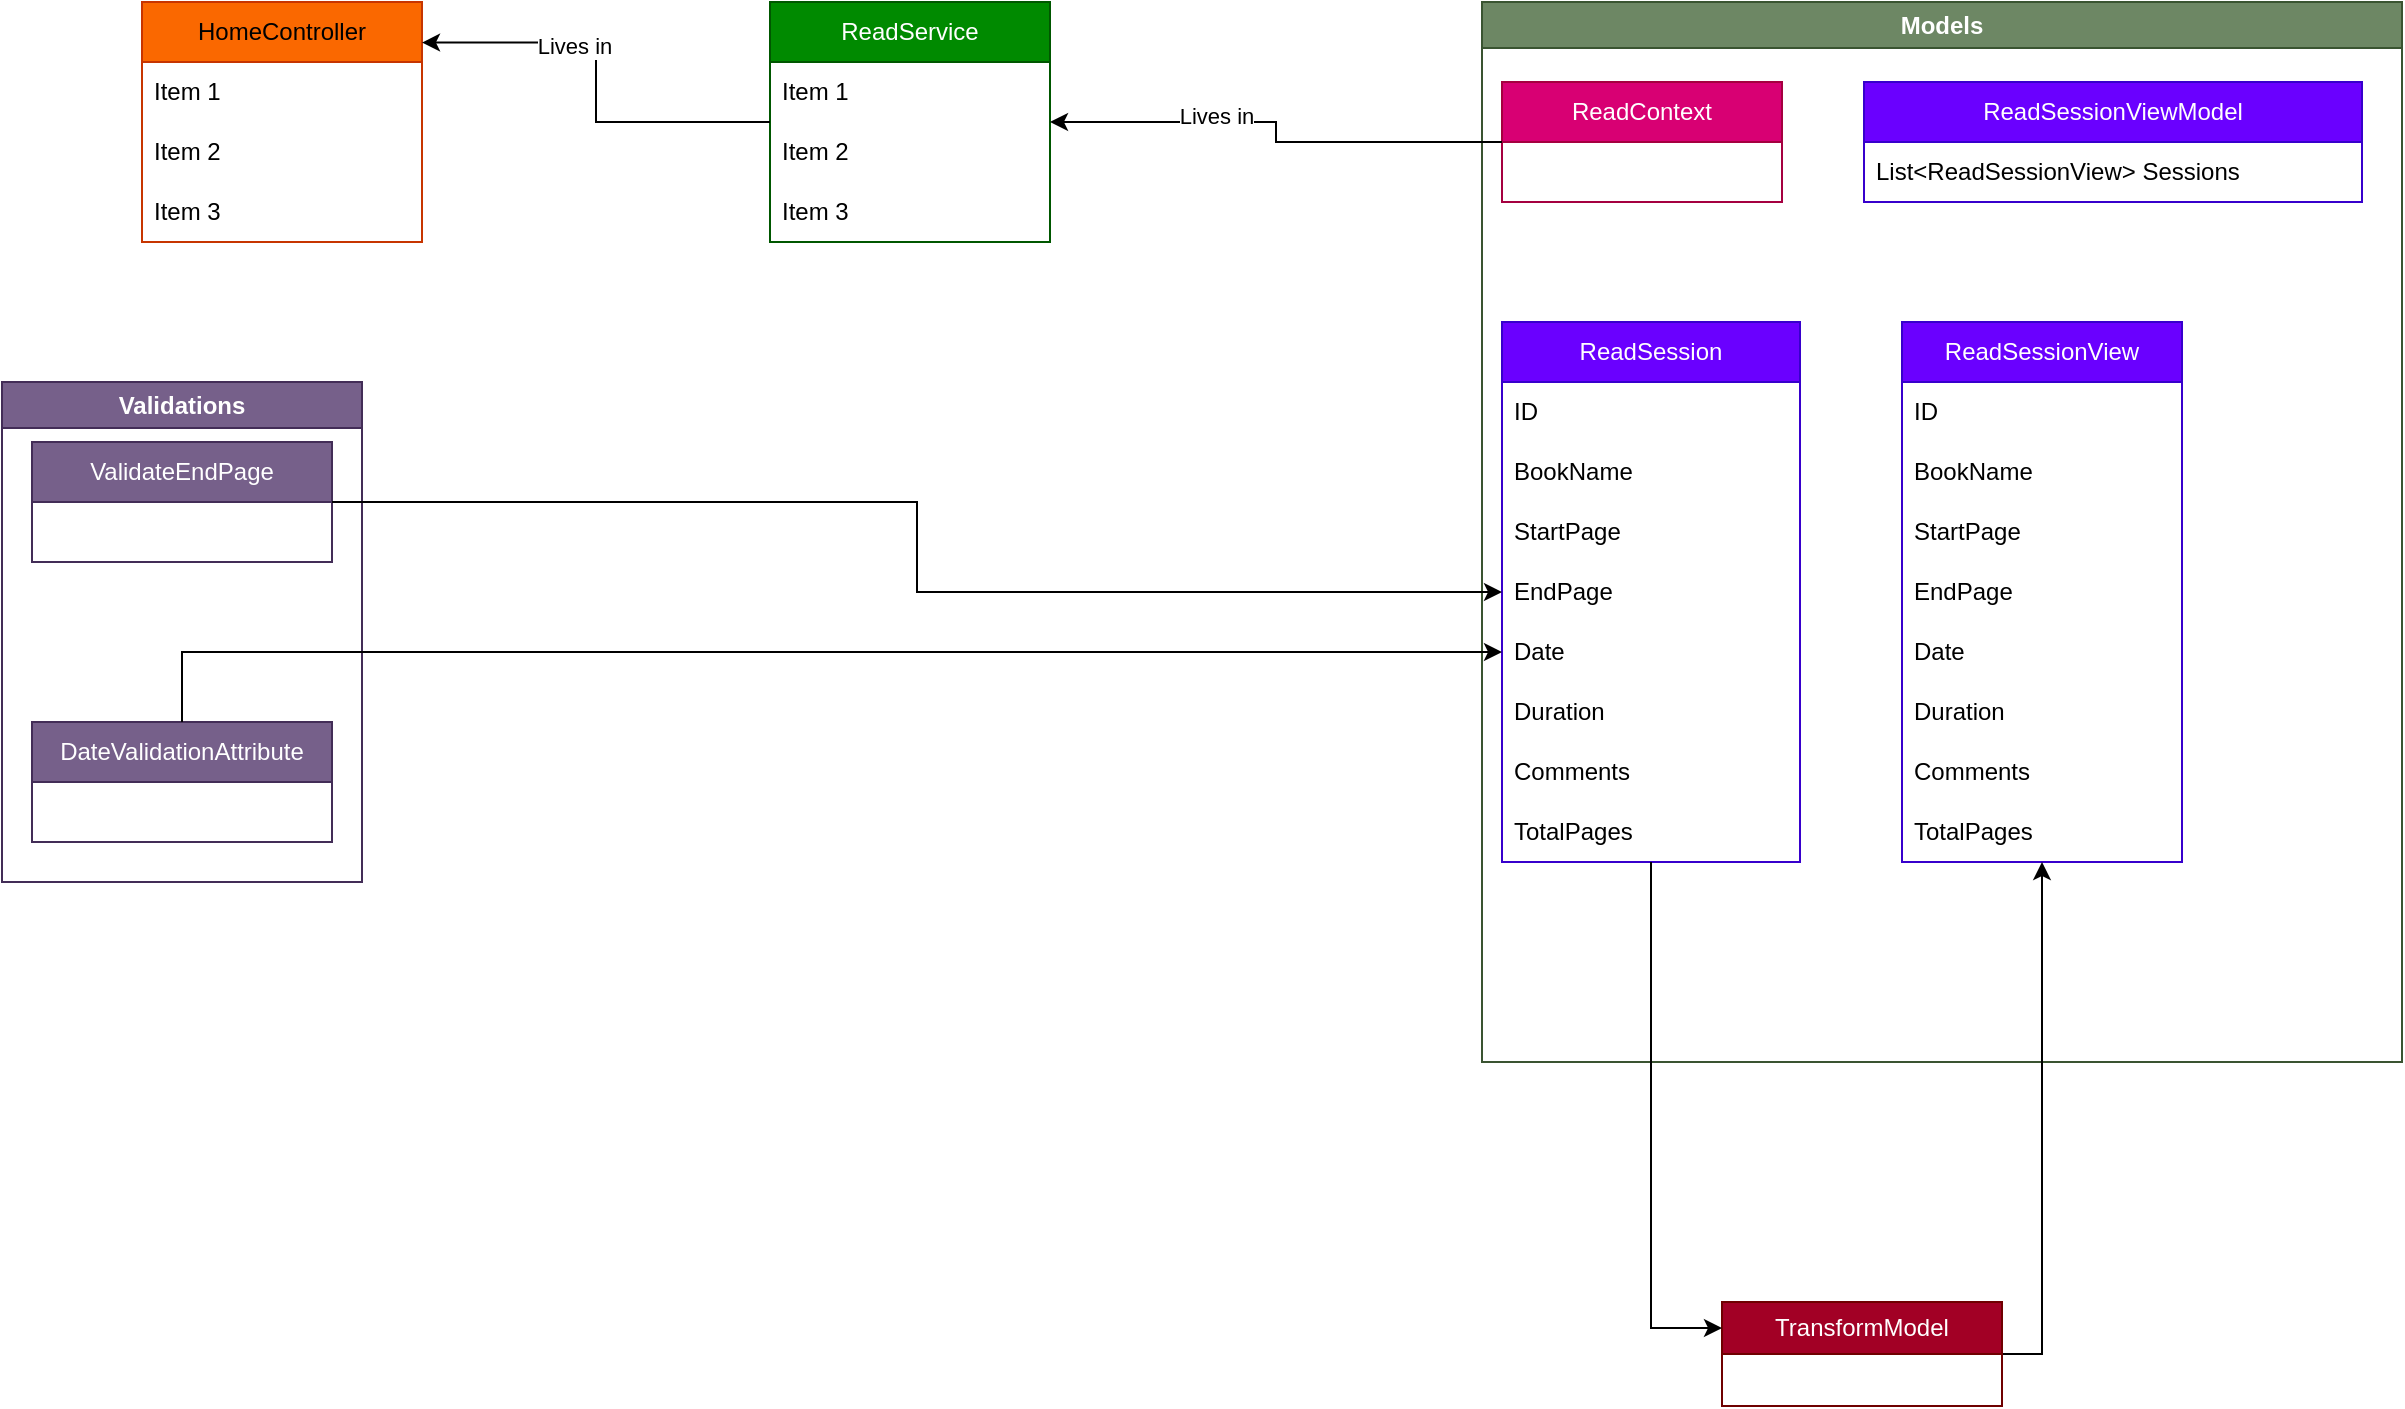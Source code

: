 <mxfile version="23.0.2" type="device">
  <diagram name="Sayfa -1" id="rJlIwd8TCUFAV7Fny5Pw">
    <mxGraphModel dx="1863" dy="606" grid="1" gridSize="10" guides="1" tooltips="1" connect="1" arrows="1" fold="1" page="1" pageScale="1" pageWidth="827" pageHeight="1169" math="0" shadow="0">
      <root>
        <mxCell id="0" />
        <mxCell id="1" parent="0" />
        <mxCell id="OXQbPbZ1G9C3Crr-hBTL-1" value="HomeController" style="swimlane;fontStyle=0;childLayout=stackLayout;horizontal=1;startSize=30;horizontalStack=0;resizeParent=1;resizeParentMax=0;resizeLast=0;collapsible=1;marginBottom=0;whiteSpace=wrap;html=1;fillColor=#fa6800;fontColor=#000000;strokeColor=#C73500;" parent="1" vertex="1">
          <mxGeometry x="30" width="140" height="120" as="geometry" />
        </mxCell>
        <mxCell id="OXQbPbZ1G9C3Crr-hBTL-2" value="Item 1" style="text;strokeColor=none;fillColor=none;align=left;verticalAlign=middle;spacingLeft=4;spacingRight=4;overflow=hidden;points=[[0,0.5],[1,0.5]];portConstraint=eastwest;rotatable=0;whiteSpace=wrap;html=1;" parent="OXQbPbZ1G9C3Crr-hBTL-1" vertex="1">
          <mxGeometry y="30" width="140" height="30" as="geometry" />
        </mxCell>
        <mxCell id="OXQbPbZ1G9C3Crr-hBTL-3" value="Item 2" style="text;strokeColor=none;fillColor=none;align=left;verticalAlign=middle;spacingLeft=4;spacingRight=4;overflow=hidden;points=[[0,0.5],[1,0.5]];portConstraint=eastwest;rotatable=0;whiteSpace=wrap;html=1;" parent="OXQbPbZ1G9C3Crr-hBTL-1" vertex="1">
          <mxGeometry y="60" width="140" height="30" as="geometry" />
        </mxCell>
        <mxCell id="OXQbPbZ1G9C3Crr-hBTL-4" value="Item 3" style="text;strokeColor=none;fillColor=none;align=left;verticalAlign=middle;spacingLeft=4;spacingRight=4;overflow=hidden;points=[[0,0.5],[1,0.5]];portConstraint=eastwest;rotatable=0;whiteSpace=wrap;html=1;" parent="OXQbPbZ1G9C3Crr-hBTL-1" vertex="1">
          <mxGeometry y="90" width="140" height="30" as="geometry" />
        </mxCell>
        <mxCell id="OXQbPbZ1G9C3Crr-hBTL-33" value="Models&lt;br&gt;" style="swimlane;whiteSpace=wrap;html=1;fillColor=#6d8764;fontColor=#ffffff;strokeColor=#3A5431;" parent="1" vertex="1">
          <mxGeometry x="700" width="460" height="530" as="geometry" />
        </mxCell>
        <mxCell id="OXQbPbZ1G9C3Crr-hBTL-17" value="ReadSessionViewModel" style="swimlane;fontStyle=0;childLayout=stackLayout;horizontal=1;startSize=30;horizontalStack=0;resizeParent=1;resizeParentMax=0;resizeLast=0;collapsible=1;marginBottom=0;whiteSpace=wrap;html=1;fillColor=#6a00ff;fontColor=#ffffff;strokeColor=#3700CC;" parent="OXQbPbZ1G9C3Crr-hBTL-33" vertex="1">
          <mxGeometry x="191" y="40" width="249" height="60" as="geometry" />
        </mxCell>
        <mxCell id="OXQbPbZ1G9C3Crr-hBTL-18" value="List&amp;lt;ReadSessionView&amp;gt; Sessions" style="text;strokeColor=none;fillColor=none;align=left;verticalAlign=middle;spacingLeft=4;spacingRight=4;overflow=hidden;points=[[0,0.5],[1,0.5]];portConstraint=eastwest;rotatable=0;whiteSpace=wrap;html=1;" parent="OXQbPbZ1G9C3Crr-hBTL-17" vertex="1">
          <mxGeometry y="30" width="249" height="30" as="geometry" />
        </mxCell>
        <mxCell id="OXQbPbZ1G9C3Crr-hBTL-9" value="ReadSession" style="swimlane;fontStyle=0;childLayout=stackLayout;horizontal=1;startSize=30;horizontalStack=0;resizeParent=1;resizeParentMax=0;resizeLast=0;collapsible=1;marginBottom=0;whiteSpace=wrap;html=1;fillColor=#6a00ff;fontColor=#ffffff;strokeColor=#3700CC;" parent="OXQbPbZ1G9C3Crr-hBTL-33" vertex="1">
          <mxGeometry x="10" y="160" width="149" height="270" as="geometry" />
        </mxCell>
        <mxCell id="OXQbPbZ1G9C3Crr-hBTL-10" value="ID" style="text;strokeColor=none;fillColor=none;align=left;verticalAlign=middle;spacingLeft=4;spacingRight=4;overflow=hidden;points=[[0,0.5],[1,0.5]];portConstraint=eastwest;rotatable=0;whiteSpace=wrap;html=1;" parent="OXQbPbZ1G9C3Crr-hBTL-9" vertex="1">
          <mxGeometry y="30" width="149" height="30" as="geometry" />
        </mxCell>
        <mxCell id="OXQbPbZ1G9C3Crr-hBTL-11" value="BookName" style="text;strokeColor=none;fillColor=none;align=left;verticalAlign=middle;spacingLeft=4;spacingRight=4;overflow=hidden;points=[[0,0.5],[1,0.5]];portConstraint=eastwest;rotatable=0;whiteSpace=wrap;html=1;" parent="OXQbPbZ1G9C3Crr-hBTL-9" vertex="1">
          <mxGeometry y="60" width="149" height="30" as="geometry" />
        </mxCell>
        <mxCell id="OXQbPbZ1G9C3Crr-hBTL-12" value="StartPage" style="text;strokeColor=none;fillColor=none;align=left;verticalAlign=middle;spacingLeft=4;spacingRight=4;overflow=hidden;points=[[0,0.5],[1,0.5]];portConstraint=eastwest;rotatable=0;whiteSpace=wrap;html=1;" parent="OXQbPbZ1G9C3Crr-hBTL-9" vertex="1">
          <mxGeometry y="90" width="149" height="30" as="geometry" />
        </mxCell>
        <mxCell id="OXQbPbZ1G9C3Crr-hBTL-15" value="EndPage" style="text;strokeColor=none;fillColor=none;align=left;verticalAlign=middle;spacingLeft=4;spacingRight=4;overflow=hidden;points=[[0,0.5],[1,0.5]];portConstraint=eastwest;rotatable=0;whiteSpace=wrap;html=1;" parent="OXQbPbZ1G9C3Crr-hBTL-9" vertex="1">
          <mxGeometry y="120" width="149" height="30" as="geometry" />
        </mxCell>
        <mxCell id="OXQbPbZ1G9C3Crr-hBTL-44" value="Date" style="text;strokeColor=none;fillColor=none;align=left;verticalAlign=middle;spacingLeft=4;spacingRight=4;overflow=hidden;points=[[0,0.5],[1,0.5]];portConstraint=eastwest;rotatable=0;whiteSpace=wrap;html=1;" parent="OXQbPbZ1G9C3Crr-hBTL-9" vertex="1">
          <mxGeometry y="150" width="149" height="30" as="geometry" />
        </mxCell>
        <mxCell id="OXQbPbZ1G9C3Crr-hBTL-45" value="Duration" style="text;strokeColor=none;fillColor=none;align=left;verticalAlign=middle;spacingLeft=4;spacingRight=4;overflow=hidden;points=[[0,0.5],[1,0.5]];portConstraint=eastwest;rotatable=0;whiteSpace=wrap;html=1;" parent="OXQbPbZ1G9C3Crr-hBTL-9" vertex="1">
          <mxGeometry y="180" width="149" height="30" as="geometry" />
        </mxCell>
        <mxCell id="OXQbPbZ1G9C3Crr-hBTL-46" value="Comments" style="text;strokeColor=none;fillColor=none;align=left;verticalAlign=middle;spacingLeft=4;spacingRight=4;overflow=hidden;points=[[0,0.5],[1,0.5]];portConstraint=eastwest;rotatable=0;whiteSpace=wrap;html=1;" parent="OXQbPbZ1G9C3Crr-hBTL-9" vertex="1">
          <mxGeometry y="210" width="149" height="30" as="geometry" />
        </mxCell>
        <mxCell id="OXQbPbZ1G9C3Crr-hBTL-47" value="TotalPages" style="text;strokeColor=none;fillColor=none;align=left;verticalAlign=middle;spacingLeft=4;spacingRight=4;overflow=hidden;points=[[0,0.5],[1,0.5]];portConstraint=eastwest;rotatable=0;whiteSpace=wrap;html=1;" parent="OXQbPbZ1G9C3Crr-hBTL-9" vertex="1">
          <mxGeometry y="240" width="149" height="30" as="geometry" />
        </mxCell>
        <mxCell id="OXQbPbZ1G9C3Crr-hBTL-21" value="ReadContext" style="swimlane;fontStyle=0;childLayout=stackLayout;horizontal=1;startSize=30;horizontalStack=0;resizeParent=1;resizeParentMax=0;resizeLast=0;collapsible=1;marginBottom=0;whiteSpace=wrap;html=1;fillColor=#d80073;fontColor=#ffffff;strokeColor=#A50040;" parent="OXQbPbZ1G9C3Crr-hBTL-33" vertex="1">
          <mxGeometry x="10" y="40" width="140" height="60" as="geometry" />
        </mxCell>
        <mxCell id="OXQbPbZ1G9C3Crr-hBTL-13" value="ReadSessionView" style="swimlane;fontStyle=0;childLayout=stackLayout;horizontal=1;startSize=30;horizontalStack=0;resizeParent=1;resizeParentMax=0;resizeLast=0;collapsible=1;marginBottom=0;whiteSpace=wrap;html=1;fillColor=#6a00ff;fontColor=#ffffff;strokeColor=#3700CC;" parent="OXQbPbZ1G9C3Crr-hBTL-33" vertex="1">
          <mxGeometry x="210" y="160" width="140" height="270" as="geometry" />
        </mxCell>
        <mxCell id="OXQbPbZ1G9C3Crr-hBTL-57" value="ID" style="text;strokeColor=none;fillColor=none;align=left;verticalAlign=middle;spacingLeft=4;spacingRight=4;overflow=hidden;points=[[0,0.5],[1,0.5]];portConstraint=eastwest;rotatable=0;whiteSpace=wrap;html=1;" parent="OXQbPbZ1G9C3Crr-hBTL-13" vertex="1">
          <mxGeometry y="30" width="140" height="30" as="geometry" />
        </mxCell>
        <mxCell id="OXQbPbZ1G9C3Crr-hBTL-72" value="BookName" style="text;strokeColor=none;fillColor=none;align=left;verticalAlign=middle;spacingLeft=4;spacingRight=4;overflow=hidden;points=[[0,0.5],[1,0.5]];portConstraint=eastwest;rotatable=0;whiteSpace=wrap;html=1;" parent="OXQbPbZ1G9C3Crr-hBTL-13" vertex="1">
          <mxGeometry y="60" width="140" height="30" as="geometry" />
        </mxCell>
        <mxCell id="OXQbPbZ1G9C3Crr-hBTL-61" value="StartPage" style="text;strokeColor=none;fillColor=none;align=left;verticalAlign=middle;spacingLeft=4;spacingRight=4;overflow=hidden;points=[[0,0.5],[1,0.5]];portConstraint=eastwest;rotatable=0;whiteSpace=wrap;html=1;" parent="OXQbPbZ1G9C3Crr-hBTL-13" vertex="1">
          <mxGeometry y="90" width="140" height="30" as="geometry" />
        </mxCell>
        <mxCell id="OXQbPbZ1G9C3Crr-hBTL-60" value="EndPage" style="text;strokeColor=none;fillColor=none;align=left;verticalAlign=middle;spacingLeft=4;spacingRight=4;overflow=hidden;points=[[0,0.5],[1,0.5]];portConstraint=eastwest;rotatable=0;whiteSpace=wrap;html=1;" parent="OXQbPbZ1G9C3Crr-hBTL-13" vertex="1">
          <mxGeometry y="120" width="140" height="30" as="geometry" />
        </mxCell>
        <mxCell id="OXQbPbZ1G9C3Crr-hBTL-62" value="Date" style="text;strokeColor=none;fillColor=none;align=left;verticalAlign=middle;spacingLeft=4;spacingRight=4;overflow=hidden;points=[[0,0.5],[1,0.5]];portConstraint=eastwest;rotatable=0;whiteSpace=wrap;html=1;" parent="OXQbPbZ1G9C3Crr-hBTL-13" vertex="1">
          <mxGeometry y="150" width="140" height="30" as="geometry" />
        </mxCell>
        <mxCell id="OXQbPbZ1G9C3Crr-hBTL-63" value="Duration" style="text;strokeColor=none;fillColor=none;align=left;verticalAlign=middle;spacingLeft=4;spacingRight=4;overflow=hidden;points=[[0,0.5],[1,0.5]];portConstraint=eastwest;rotatable=0;whiteSpace=wrap;html=1;" parent="OXQbPbZ1G9C3Crr-hBTL-13" vertex="1">
          <mxGeometry y="180" width="140" height="30" as="geometry" />
        </mxCell>
        <mxCell id="OXQbPbZ1G9C3Crr-hBTL-64" value="Comments" style="text;strokeColor=none;fillColor=none;align=left;verticalAlign=middle;spacingLeft=4;spacingRight=4;overflow=hidden;points=[[0,0.5],[1,0.5]];portConstraint=eastwest;rotatable=0;whiteSpace=wrap;html=1;" parent="OXQbPbZ1G9C3Crr-hBTL-13" vertex="1">
          <mxGeometry y="210" width="140" height="30" as="geometry" />
        </mxCell>
        <mxCell id="OXQbPbZ1G9C3Crr-hBTL-65" value="TotalPages" style="text;strokeColor=none;fillColor=none;align=left;verticalAlign=middle;spacingLeft=4;spacingRight=4;overflow=hidden;points=[[0,0.5],[1,0.5]];portConstraint=eastwest;rotatable=0;whiteSpace=wrap;html=1;" parent="OXQbPbZ1G9C3Crr-hBTL-13" vertex="1">
          <mxGeometry y="240" width="140" height="30" as="geometry" />
        </mxCell>
        <mxCell id="OXQbPbZ1G9C3Crr-hBTL-5" value="ReadService" style="swimlane;fontStyle=0;childLayout=stackLayout;horizontal=1;startSize=30;horizontalStack=0;resizeParent=1;resizeParentMax=0;resizeLast=0;collapsible=1;marginBottom=0;whiteSpace=wrap;html=1;fillColor=#008a00;fontColor=#ffffff;strokeColor=#005700;" parent="1" vertex="1">
          <mxGeometry x="344" width="140" height="120" as="geometry" />
        </mxCell>
        <mxCell id="OXQbPbZ1G9C3Crr-hBTL-6" value="Item 1" style="text;strokeColor=none;fillColor=none;align=left;verticalAlign=middle;spacingLeft=4;spacingRight=4;overflow=hidden;points=[[0,0.5],[1,0.5]];portConstraint=eastwest;rotatable=0;whiteSpace=wrap;html=1;" parent="OXQbPbZ1G9C3Crr-hBTL-5" vertex="1">
          <mxGeometry y="30" width="140" height="30" as="geometry" />
        </mxCell>
        <mxCell id="OXQbPbZ1G9C3Crr-hBTL-7" value="Item 2" style="text;strokeColor=none;fillColor=none;align=left;verticalAlign=middle;spacingLeft=4;spacingRight=4;overflow=hidden;points=[[0,0.5],[1,0.5]];portConstraint=eastwest;rotatable=0;whiteSpace=wrap;html=1;" parent="OXQbPbZ1G9C3Crr-hBTL-5" vertex="1">
          <mxGeometry y="60" width="140" height="30" as="geometry" />
        </mxCell>
        <mxCell id="OXQbPbZ1G9C3Crr-hBTL-8" value="Item 3" style="text;strokeColor=none;fillColor=none;align=left;verticalAlign=middle;spacingLeft=4;spacingRight=4;overflow=hidden;points=[[0,0.5],[1,0.5]];portConstraint=eastwest;rotatable=0;whiteSpace=wrap;html=1;" parent="OXQbPbZ1G9C3Crr-hBTL-5" vertex="1">
          <mxGeometry y="90" width="140" height="30" as="geometry" />
        </mxCell>
        <mxCell id="OXQbPbZ1G9C3Crr-hBTL-37" value="Validations" style="swimlane;whiteSpace=wrap;html=1;fillColor=#76608a;strokeColor=#432D57;fontColor=#ffffff;" parent="1" vertex="1">
          <mxGeometry x="-40" y="190" width="180" height="250" as="geometry" />
        </mxCell>
        <mxCell id="OXQbPbZ1G9C3Crr-hBTL-29" value="ValidateEndPage" style="swimlane;fontStyle=0;childLayout=stackLayout;horizontal=1;startSize=30;horizontalStack=0;resizeParent=1;resizeParentMax=0;resizeLast=0;collapsible=1;marginBottom=0;whiteSpace=wrap;html=1;fillColor=#76608a;fontColor=#ffffff;strokeColor=#432D57;" parent="OXQbPbZ1G9C3Crr-hBTL-37" vertex="1">
          <mxGeometry x="15" y="30" width="150" height="60" as="geometry" />
        </mxCell>
        <mxCell id="OXQbPbZ1G9C3Crr-hBTL-25" value="DateValidationAttribute" style="swimlane;fontStyle=0;childLayout=stackLayout;horizontal=1;startSize=30;horizontalStack=0;resizeParent=1;resizeParentMax=0;resizeLast=0;collapsible=1;marginBottom=0;whiteSpace=wrap;html=1;fillColor=#76608a;strokeColor=#432D57;fontColor=#ffffff;" parent="OXQbPbZ1G9C3Crr-hBTL-37" vertex="1">
          <mxGeometry x="15" y="170" width="150" height="60" as="geometry" />
        </mxCell>
        <mxCell id="OXQbPbZ1G9C3Crr-hBTL-68" style="edgeStyle=orthogonalEdgeStyle;rounded=0;orthogonalLoop=1;jettySize=auto;html=1;entryX=1;entryY=0.169;entryDx=0;entryDy=0;entryPerimeter=0;" parent="1" source="OXQbPbZ1G9C3Crr-hBTL-5" target="OXQbPbZ1G9C3Crr-hBTL-1" edge="1">
          <mxGeometry relative="1" as="geometry" />
        </mxCell>
        <mxCell id="OXQbPbZ1G9C3Crr-hBTL-69" value="Lives in" style="edgeLabel;html=1;align=center;verticalAlign=middle;resizable=0;points=[];" parent="OXQbPbZ1G9C3Crr-hBTL-68" vertex="1" connectable="0">
          <mxGeometry x="0.287" y="1" relative="1" as="geometry">
            <mxPoint as="offset" />
          </mxGeometry>
        </mxCell>
        <mxCell id="OXQbPbZ1G9C3Crr-hBTL-70" style="edgeStyle=orthogonalEdgeStyle;rounded=0;orthogonalLoop=1;jettySize=auto;html=1;" parent="1" source="OXQbPbZ1G9C3Crr-hBTL-21" target="OXQbPbZ1G9C3Crr-hBTL-5" edge="1">
          <mxGeometry relative="1" as="geometry" />
        </mxCell>
        <mxCell id="OXQbPbZ1G9C3Crr-hBTL-71" value="Lives in" style="edgeLabel;html=1;align=center;verticalAlign=middle;resizable=0;points=[];" parent="OXQbPbZ1G9C3Crr-hBTL-70" vertex="1" connectable="0">
          <mxGeometry x="0.295" y="-3" relative="1" as="geometry">
            <mxPoint as="offset" />
          </mxGeometry>
        </mxCell>
        <mxCell id="OXQbPbZ1G9C3Crr-hBTL-74" style="edgeStyle=orthogonalEdgeStyle;rounded=0;orthogonalLoop=1;jettySize=auto;html=1;" parent="1" source="OXQbPbZ1G9C3Crr-hBTL-29" target="OXQbPbZ1G9C3Crr-hBTL-15" edge="1">
          <mxGeometry relative="1" as="geometry" />
        </mxCell>
        <mxCell id="OXQbPbZ1G9C3Crr-hBTL-75" style="edgeStyle=orthogonalEdgeStyle;rounded=0;orthogonalLoop=1;jettySize=auto;html=1;" parent="1" source="OXQbPbZ1G9C3Crr-hBTL-25" target="OXQbPbZ1G9C3Crr-hBTL-44" edge="1">
          <mxGeometry relative="1" as="geometry" />
        </mxCell>
        <mxCell id="-WIBgC6Hb8SbdM8LeU3A-6" style="edgeStyle=orthogonalEdgeStyle;rounded=0;orthogonalLoop=1;jettySize=auto;html=1;" edge="1" parent="1" source="-WIBgC6Hb8SbdM8LeU3A-1" target="OXQbPbZ1G9C3Crr-hBTL-13">
          <mxGeometry relative="1" as="geometry">
            <Array as="points">
              <mxPoint x="980" y="676" />
            </Array>
          </mxGeometry>
        </mxCell>
        <mxCell id="-WIBgC6Hb8SbdM8LeU3A-1" value="TransformModel" style="swimlane;fontStyle=0;childLayout=stackLayout;horizontal=1;startSize=26;fillColor=#a20025;horizontalStack=0;resizeParent=1;resizeParentMax=0;resizeLast=0;collapsible=1;marginBottom=0;whiteSpace=wrap;html=1;fontColor=#ffffff;strokeColor=#6F0000;" vertex="1" parent="1">
          <mxGeometry x="820" y="650" width="140" height="52" as="geometry" />
        </mxCell>
        <mxCell id="-WIBgC6Hb8SbdM8LeU3A-5" style="edgeStyle=orthogonalEdgeStyle;rounded=0;orthogonalLoop=1;jettySize=auto;html=1;entryX=0;entryY=0.25;entryDx=0;entryDy=0;" edge="1" parent="1" source="OXQbPbZ1G9C3Crr-hBTL-9" target="-WIBgC6Hb8SbdM8LeU3A-1">
          <mxGeometry relative="1" as="geometry" />
        </mxCell>
      </root>
    </mxGraphModel>
  </diagram>
</mxfile>
